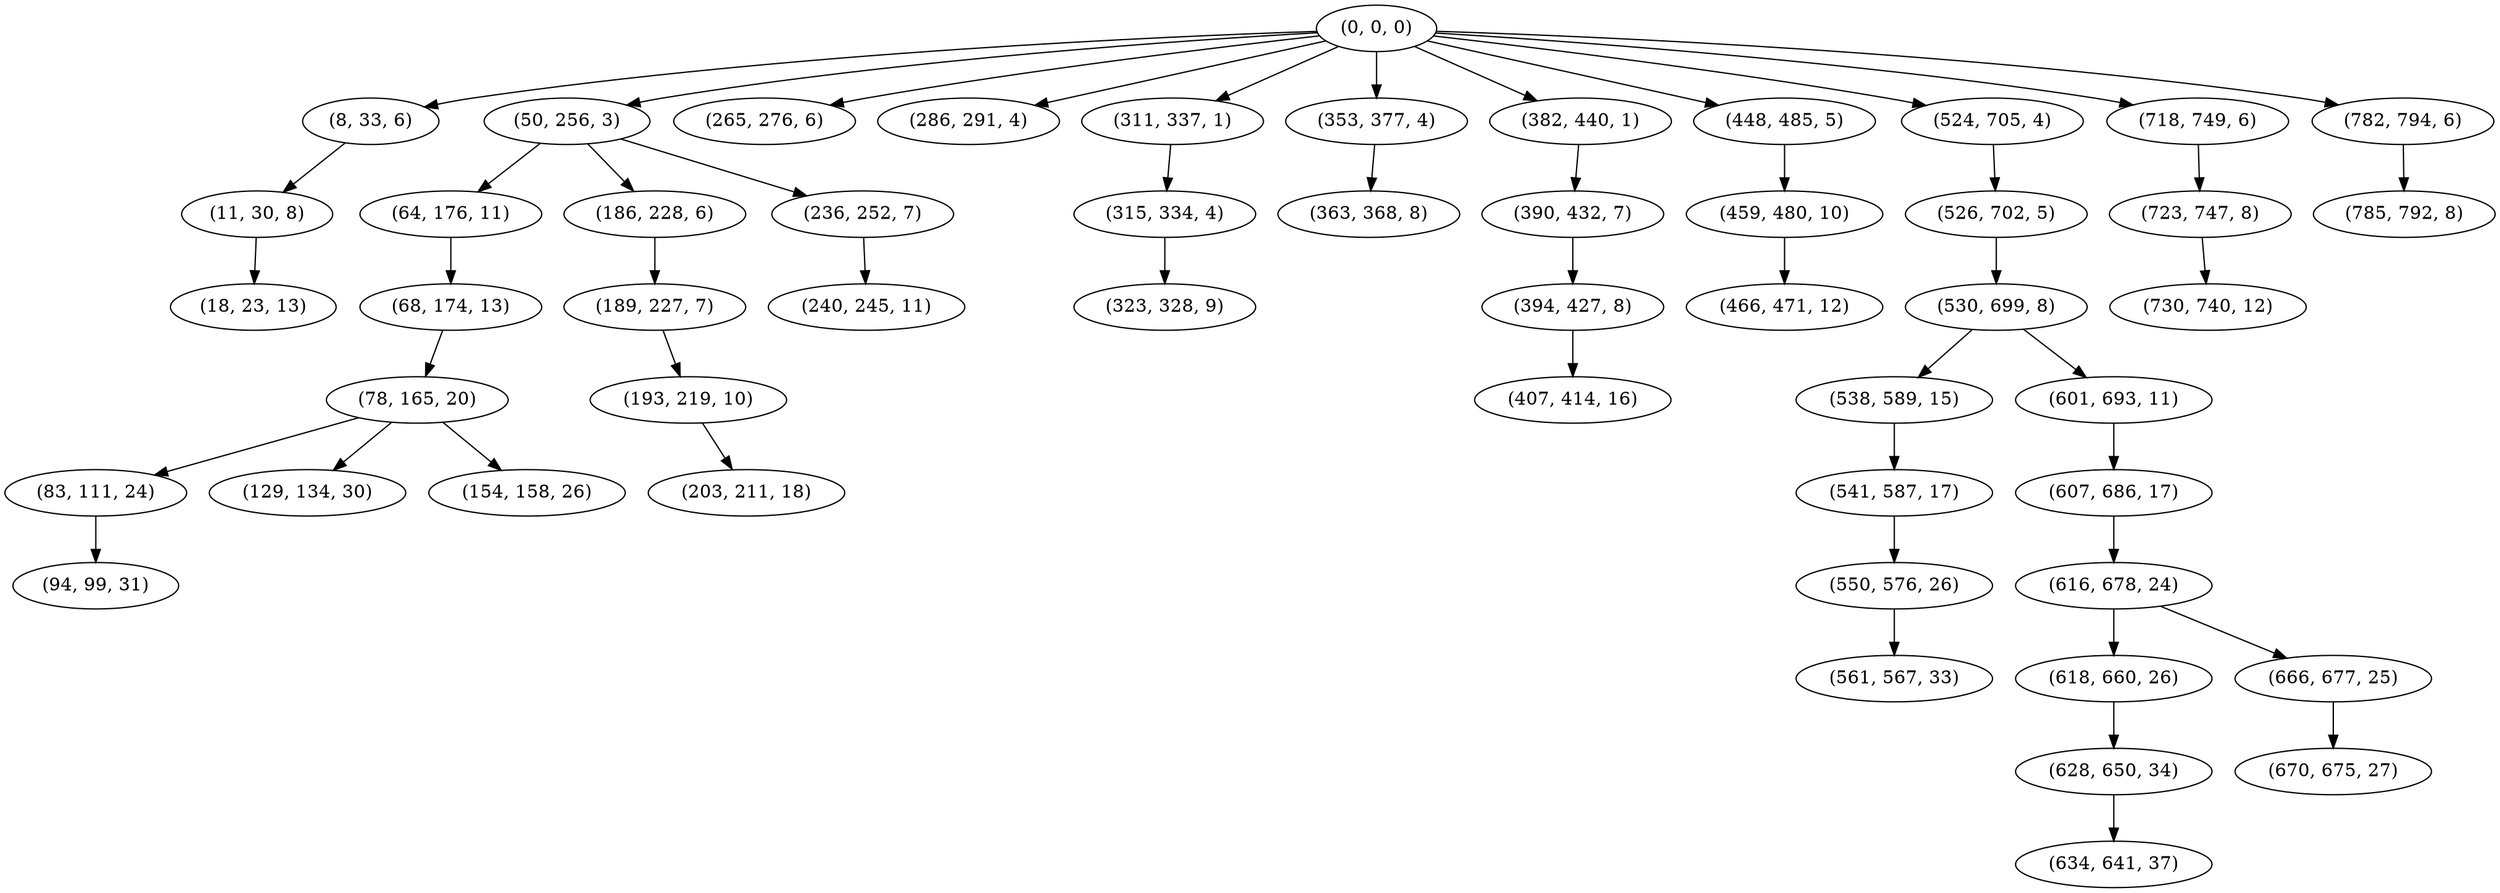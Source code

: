 digraph tree {
    "(0, 0, 0)";
    "(8, 33, 6)";
    "(11, 30, 8)";
    "(18, 23, 13)";
    "(50, 256, 3)";
    "(64, 176, 11)";
    "(68, 174, 13)";
    "(78, 165, 20)";
    "(83, 111, 24)";
    "(94, 99, 31)";
    "(129, 134, 30)";
    "(154, 158, 26)";
    "(186, 228, 6)";
    "(189, 227, 7)";
    "(193, 219, 10)";
    "(203, 211, 18)";
    "(236, 252, 7)";
    "(240, 245, 11)";
    "(265, 276, 6)";
    "(286, 291, 4)";
    "(311, 337, 1)";
    "(315, 334, 4)";
    "(323, 328, 9)";
    "(353, 377, 4)";
    "(363, 368, 8)";
    "(382, 440, 1)";
    "(390, 432, 7)";
    "(394, 427, 8)";
    "(407, 414, 16)";
    "(448, 485, 5)";
    "(459, 480, 10)";
    "(466, 471, 12)";
    "(524, 705, 4)";
    "(526, 702, 5)";
    "(530, 699, 8)";
    "(538, 589, 15)";
    "(541, 587, 17)";
    "(550, 576, 26)";
    "(561, 567, 33)";
    "(601, 693, 11)";
    "(607, 686, 17)";
    "(616, 678, 24)";
    "(618, 660, 26)";
    "(628, 650, 34)";
    "(634, 641, 37)";
    "(666, 677, 25)";
    "(670, 675, 27)";
    "(718, 749, 6)";
    "(723, 747, 8)";
    "(730, 740, 12)";
    "(782, 794, 6)";
    "(785, 792, 8)";
    "(0, 0, 0)" -> "(8, 33, 6)";
    "(0, 0, 0)" -> "(50, 256, 3)";
    "(0, 0, 0)" -> "(265, 276, 6)";
    "(0, 0, 0)" -> "(286, 291, 4)";
    "(0, 0, 0)" -> "(311, 337, 1)";
    "(0, 0, 0)" -> "(353, 377, 4)";
    "(0, 0, 0)" -> "(382, 440, 1)";
    "(0, 0, 0)" -> "(448, 485, 5)";
    "(0, 0, 0)" -> "(524, 705, 4)";
    "(0, 0, 0)" -> "(718, 749, 6)";
    "(0, 0, 0)" -> "(782, 794, 6)";
    "(8, 33, 6)" -> "(11, 30, 8)";
    "(11, 30, 8)" -> "(18, 23, 13)";
    "(50, 256, 3)" -> "(64, 176, 11)";
    "(50, 256, 3)" -> "(186, 228, 6)";
    "(50, 256, 3)" -> "(236, 252, 7)";
    "(64, 176, 11)" -> "(68, 174, 13)";
    "(68, 174, 13)" -> "(78, 165, 20)";
    "(78, 165, 20)" -> "(83, 111, 24)";
    "(78, 165, 20)" -> "(129, 134, 30)";
    "(78, 165, 20)" -> "(154, 158, 26)";
    "(83, 111, 24)" -> "(94, 99, 31)";
    "(186, 228, 6)" -> "(189, 227, 7)";
    "(189, 227, 7)" -> "(193, 219, 10)";
    "(193, 219, 10)" -> "(203, 211, 18)";
    "(236, 252, 7)" -> "(240, 245, 11)";
    "(311, 337, 1)" -> "(315, 334, 4)";
    "(315, 334, 4)" -> "(323, 328, 9)";
    "(353, 377, 4)" -> "(363, 368, 8)";
    "(382, 440, 1)" -> "(390, 432, 7)";
    "(390, 432, 7)" -> "(394, 427, 8)";
    "(394, 427, 8)" -> "(407, 414, 16)";
    "(448, 485, 5)" -> "(459, 480, 10)";
    "(459, 480, 10)" -> "(466, 471, 12)";
    "(524, 705, 4)" -> "(526, 702, 5)";
    "(526, 702, 5)" -> "(530, 699, 8)";
    "(530, 699, 8)" -> "(538, 589, 15)";
    "(530, 699, 8)" -> "(601, 693, 11)";
    "(538, 589, 15)" -> "(541, 587, 17)";
    "(541, 587, 17)" -> "(550, 576, 26)";
    "(550, 576, 26)" -> "(561, 567, 33)";
    "(601, 693, 11)" -> "(607, 686, 17)";
    "(607, 686, 17)" -> "(616, 678, 24)";
    "(616, 678, 24)" -> "(618, 660, 26)";
    "(616, 678, 24)" -> "(666, 677, 25)";
    "(618, 660, 26)" -> "(628, 650, 34)";
    "(628, 650, 34)" -> "(634, 641, 37)";
    "(666, 677, 25)" -> "(670, 675, 27)";
    "(718, 749, 6)" -> "(723, 747, 8)";
    "(723, 747, 8)" -> "(730, 740, 12)";
    "(782, 794, 6)" -> "(785, 792, 8)";
}
